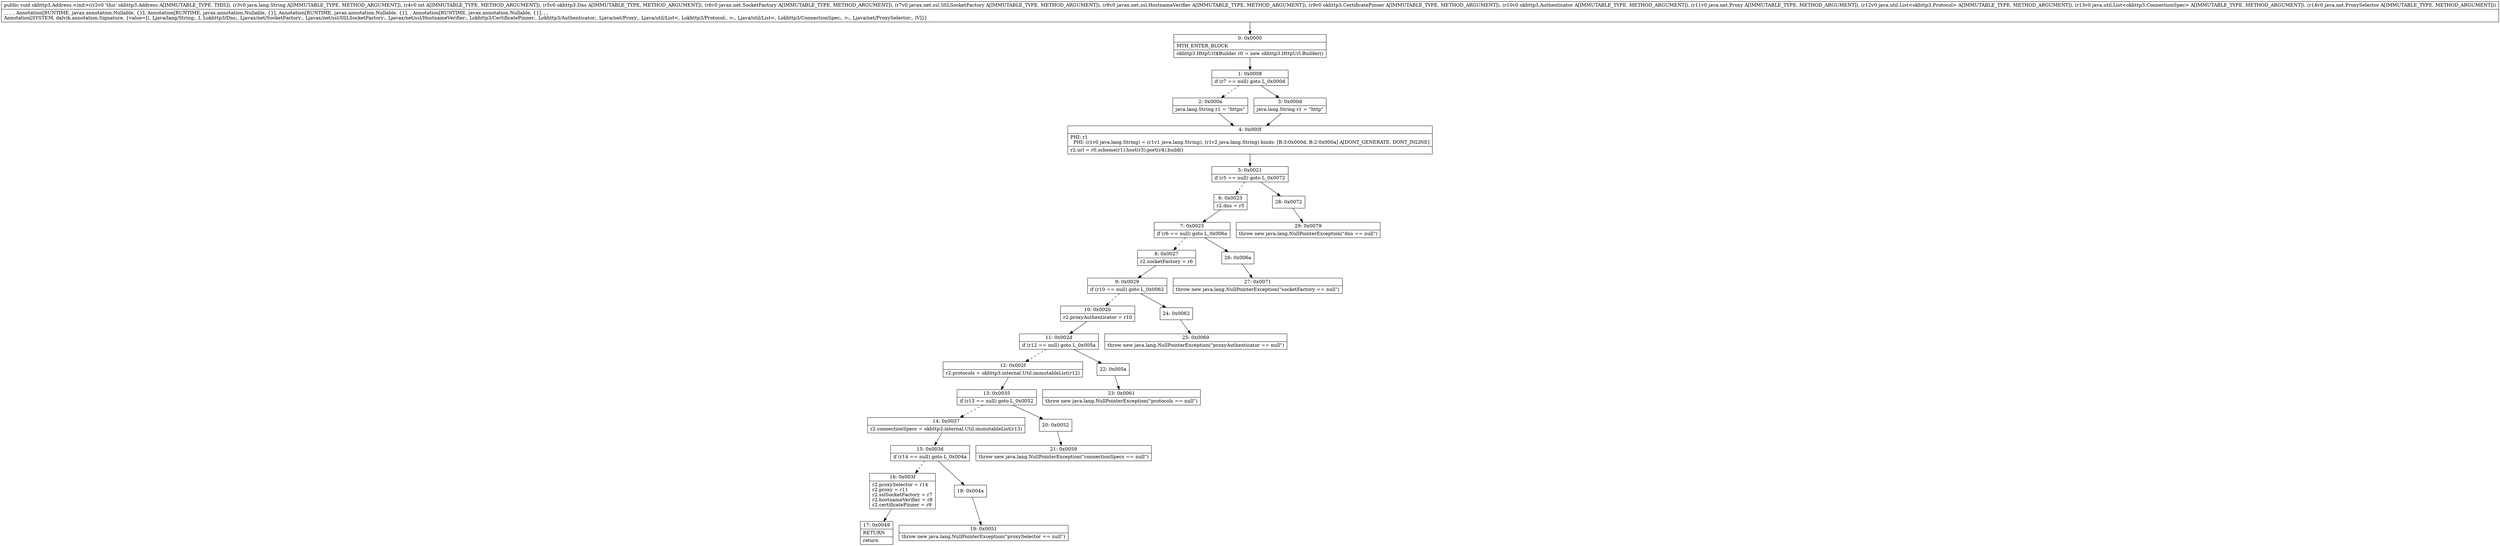 digraph "CFG forokhttp3.Address.\<init\>(Ljava\/lang\/String;ILokhttp3\/Dns;Ljavax\/net\/SocketFactory;Ljavax\/net\/ssl\/SSLSocketFactory;Ljavax\/net\/ssl\/HostnameVerifier;Lokhttp3\/CertificatePinner;Lokhttp3\/Authenticator;Ljava\/net\/Proxy;Ljava\/util\/List;Ljava\/util\/List;Ljava\/net\/ProxySelector;)V" {
Node_0 [shape=record,label="{0\:\ 0x0000|MTH_ENTER_BLOCK\l|okhttp3.HttpUrl$Builder r0 = new okhttp3.HttpUrl.Builder()\l}"];
Node_1 [shape=record,label="{1\:\ 0x0008|if (r7 == null) goto L_0x000d\l}"];
Node_2 [shape=record,label="{2\:\ 0x000a|java.lang.String r1 = \"https\"\l}"];
Node_3 [shape=record,label="{3\:\ 0x000d|java.lang.String r1 = \"http\"\l}"];
Node_4 [shape=record,label="{4\:\ 0x000f|PHI: r1 \l  PHI: (r1v0 java.lang.String) = (r1v1 java.lang.String), (r1v2 java.lang.String) binds: [B:3:0x000d, B:2:0x000a] A[DONT_GENERATE, DONT_INLINE]\l|r2.url = r0.scheme(r1).host(r3).port(r4).build()\l}"];
Node_5 [shape=record,label="{5\:\ 0x0021|if (r5 == null) goto L_0x0072\l}"];
Node_6 [shape=record,label="{6\:\ 0x0023|r2.dns = r5\l}"];
Node_7 [shape=record,label="{7\:\ 0x0025|if (r6 == null) goto L_0x006a\l}"];
Node_8 [shape=record,label="{8\:\ 0x0027|r2.socketFactory = r6\l}"];
Node_9 [shape=record,label="{9\:\ 0x0029|if (r10 == null) goto L_0x0062\l}"];
Node_10 [shape=record,label="{10\:\ 0x002b|r2.proxyAuthenticator = r10\l}"];
Node_11 [shape=record,label="{11\:\ 0x002d|if (r12 == null) goto L_0x005a\l}"];
Node_12 [shape=record,label="{12\:\ 0x002f|r2.protocols = okhttp3.internal.Util.immutableList(r12)\l}"];
Node_13 [shape=record,label="{13\:\ 0x0035|if (r13 == null) goto L_0x0052\l}"];
Node_14 [shape=record,label="{14\:\ 0x0037|r2.connectionSpecs = okhttp3.internal.Util.immutableList(r13)\l}"];
Node_15 [shape=record,label="{15\:\ 0x003d|if (r14 == null) goto L_0x004a\l}"];
Node_16 [shape=record,label="{16\:\ 0x003f|r2.proxySelector = r14\lr2.proxy = r11\lr2.sslSocketFactory = r7\lr2.hostnameVerifier = r8\lr2.certificatePinner = r9\l}"];
Node_17 [shape=record,label="{17\:\ 0x0049|RETURN\l|return\l}"];
Node_18 [shape=record,label="{18\:\ 0x004a}"];
Node_19 [shape=record,label="{19\:\ 0x0051|throw new java.lang.NullPointerException(\"proxySelector == null\")\l}"];
Node_20 [shape=record,label="{20\:\ 0x0052}"];
Node_21 [shape=record,label="{21\:\ 0x0059|throw new java.lang.NullPointerException(\"connectionSpecs == null\")\l}"];
Node_22 [shape=record,label="{22\:\ 0x005a}"];
Node_23 [shape=record,label="{23\:\ 0x0061|throw new java.lang.NullPointerException(\"protocols == null\")\l}"];
Node_24 [shape=record,label="{24\:\ 0x0062}"];
Node_25 [shape=record,label="{25\:\ 0x0069|throw new java.lang.NullPointerException(\"proxyAuthenticator == null\")\l}"];
Node_26 [shape=record,label="{26\:\ 0x006a}"];
Node_27 [shape=record,label="{27\:\ 0x0071|throw new java.lang.NullPointerException(\"socketFactory == null\")\l}"];
Node_28 [shape=record,label="{28\:\ 0x0072}"];
Node_29 [shape=record,label="{29\:\ 0x0079|throw new java.lang.NullPointerException(\"dns == null\")\l}"];
MethodNode[shape=record,label="{public void okhttp3.Address.\<init\>((r2v0 'this' okhttp3.Address A[IMMUTABLE_TYPE, THIS]), (r3v0 java.lang.String A[IMMUTABLE_TYPE, METHOD_ARGUMENT]), (r4v0 int A[IMMUTABLE_TYPE, METHOD_ARGUMENT]), (r5v0 okhttp3.Dns A[IMMUTABLE_TYPE, METHOD_ARGUMENT]), (r6v0 javax.net.SocketFactory A[IMMUTABLE_TYPE, METHOD_ARGUMENT]), (r7v0 javax.net.ssl.SSLSocketFactory A[IMMUTABLE_TYPE, METHOD_ARGUMENT]), (r8v0 javax.net.ssl.HostnameVerifier A[IMMUTABLE_TYPE, METHOD_ARGUMENT]), (r9v0 okhttp3.CertificatePinner A[IMMUTABLE_TYPE, METHOD_ARGUMENT]), (r10v0 okhttp3.Authenticator A[IMMUTABLE_TYPE, METHOD_ARGUMENT]), (r11v0 java.net.Proxy A[IMMUTABLE_TYPE, METHOD_ARGUMENT]), (r12v0 java.util.List\<okhttp3.Protocol\> A[IMMUTABLE_TYPE, METHOD_ARGUMENT]), (r13v0 java.util.List\<okhttp3.ConnectionSpec\> A[IMMUTABLE_TYPE, METHOD_ARGUMENT]), (r14v0 java.net.ProxySelector A[IMMUTABLE_TYPE, METHOD_ARGUMENT]))  | , , , , Annotation[RUNTIME, javax.annotation.Nullable, \{\}], Annotation[RUNTIME, javax.annotation.Nullable, \{\}], Annotation[RUNTIME, javax.annotation.Nullable, \{\}], , Annotation[RUNTIME, javax.annotation.Nullable, \{\}], , , \lAnnotation[SYSTEM, dalvik.annotation.Signature, \{value=[(, Ljava\/lang\/String;, I, Lokhttp3\/Dns;, Ljavax\/net\/SocketFactory;, Ljavax\/net\/ssl\/SSLSocketFactory;, Ljavax\/net\/ssl\/HostnameVerifier;, Lokhttp3\/CertificatePinner;, Lokhttp3\/Authenticator;, Ljava\/net\/Proxy;, Ljava\/util\/List\<, Lokhttp3\/Protocol;, \>;, Ljava\/util\/List\<, Lokhttp3\/ConnectionSpec;, \>;, Ljava\/net\/ProxySelector;, )V]\}]\l}"];
MethodNode -> Node_0;
Node_0 -> Node_1;
Node_1 -> Node_2[style=dashed];
Node_1 -> Node_3;
Node_2 -> Node_4;
Node_3 -> Node_4;
Node_4 -> Node_5;
Node_5 -> Node_6[style=dashed];
Node_5 -> Node_28;
Node_6 -> Node_7;
Node_7 -> Node_8[style=dashed];
Node_7 -> Node_26;
Node_8 -> Node_9;
Node_9 -> Node_10[style=dashed];
Node_9 -> Node_24;
Node_10 -> Node_11;
Node_11 -> Node_12[style=dashed];
Node_11 -> Node_22;
Node_12 -> Node_13;
Node_13 -> Node_14[style=dashed];
Node_13 -> Node_20;
Node_14 -> Node_15;
Node_15 -> Node_16[style=dashed];
Node_15 -> Node_18;
Node_16 -> Node_17;
Node_18 -> Node_19;
Node_20 -> Node_21;
Node_22 -> Node_23;
Node_24 -> Node_25;
Node_26 -> Node_27;
Node_28 -> Node_29;
}

